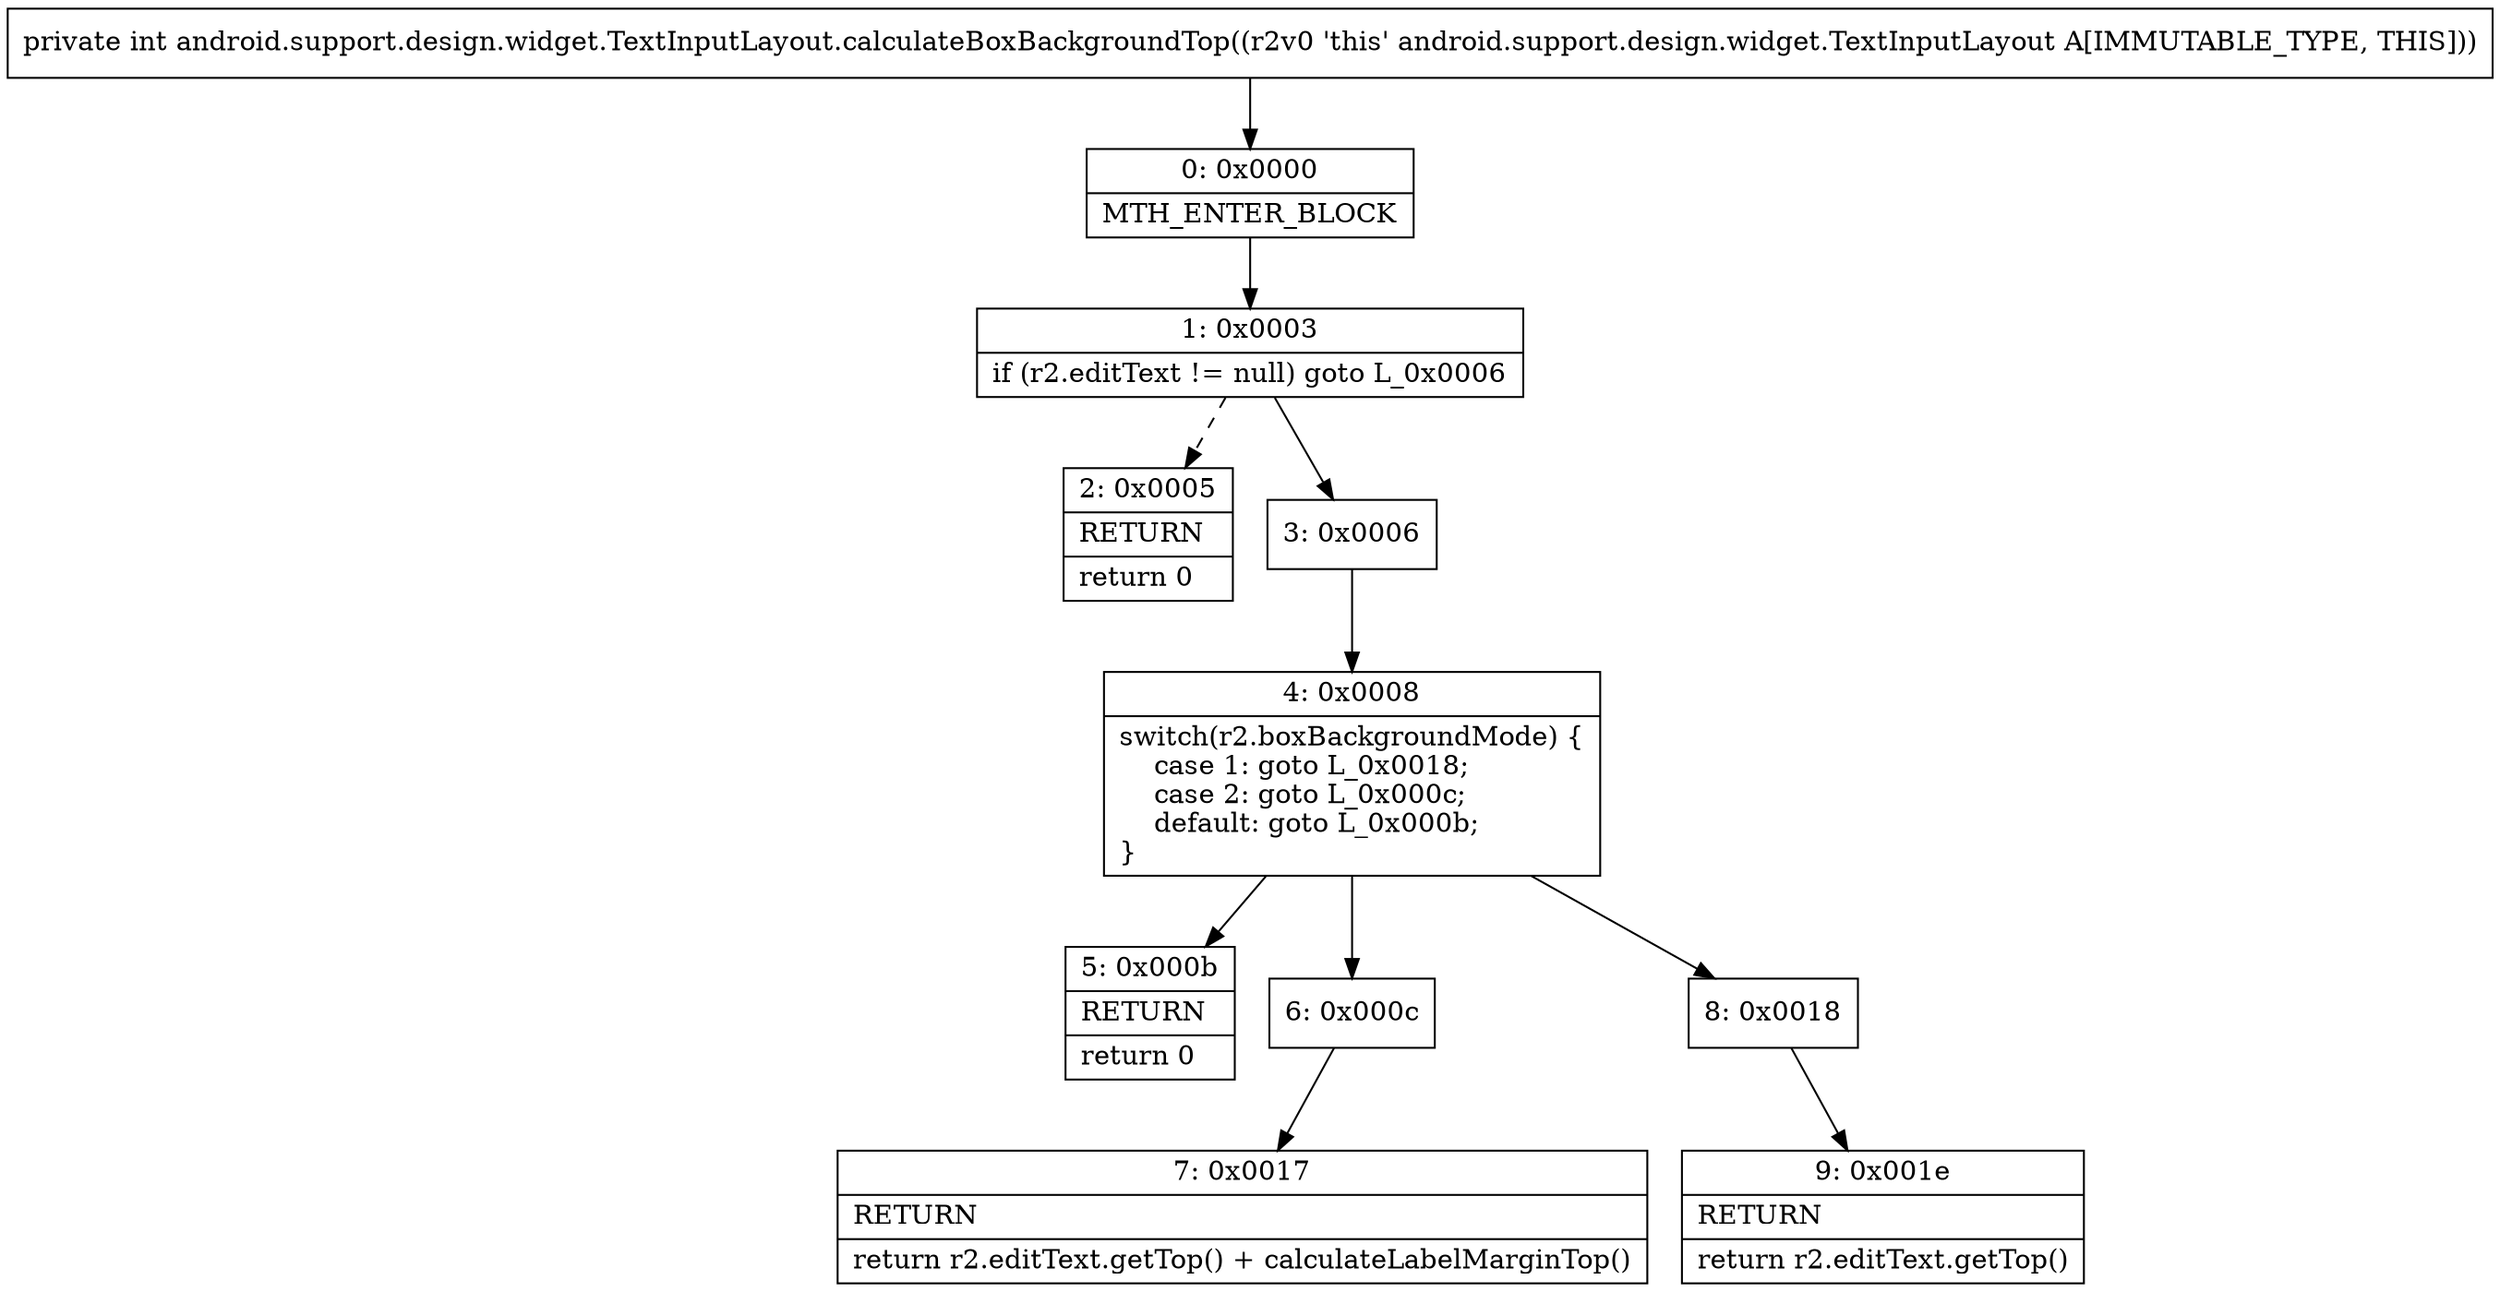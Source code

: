 digraph "CFG forandroid.support.design.widget.TextInputLayout.calculateBoxBackgroundTop()I" {
Node_0 [shape=record,label="{0\:\ 0x0000|MTH_ENTER_BLOCK\l}"];
Node_1 [shape=record,label="{1\:\ 0x0003|if (r2.editText != null) goto L_0x0006\l}"];
Node_2 [shape=record,label="{2\:\ 0x0005|RETURN\l|return 0\l}"];
Node_3 [shape=record,label="{3\:\ 0x0006}"];
Node_4 [shape=record,label="{4\:\ 0x0008|switch(r2.boxBackgroundMode) \{\l    case 1: goto L_0x0018;\l    case 2: goto L_0x000c;\l    default: goto L_0x000b;\l\}\l}"];
Node_5 [shape=record,label="{5\:\ 0x000b|RETURN\l|return 0\l}"];
Node_6 [shape=record,label="{6\:\ 0x000c}"];
Node_7 [shape=record,label="{7\:\ 0x0017|RETURN\l|return r2.editText.getTop() + calculateLabelMarginTop()\l}"];
Node_8 [shape=record,label="{8\:\ 0x0018}"];
Node_9 [shape=record,label="{9\:\ 0x001e|RETURN\l|return r2.editText.getTop()\l}"];
MethodNode[shape=record,label="{private int android.support.design.widget.TextInputLayout.calculateBoxBackgroundTop((r2v0 'this' android.support.design.widget.TextInputLayout A[IMMUTABLE_TYPE, THIS])) }"];
MethodNode -> Node_0;
Node_0 -> Node_1;
Node_1 -> Node_2[style=dashed];
Node_1 -> Node_3;
Node_3 -> Node_4;
Node_4 -> Node_5;
Node_4 -> Node_6;
Node_4 -> Node_8;
Node_6 -> Node_7;
Node_8 -> Node_9;
}

